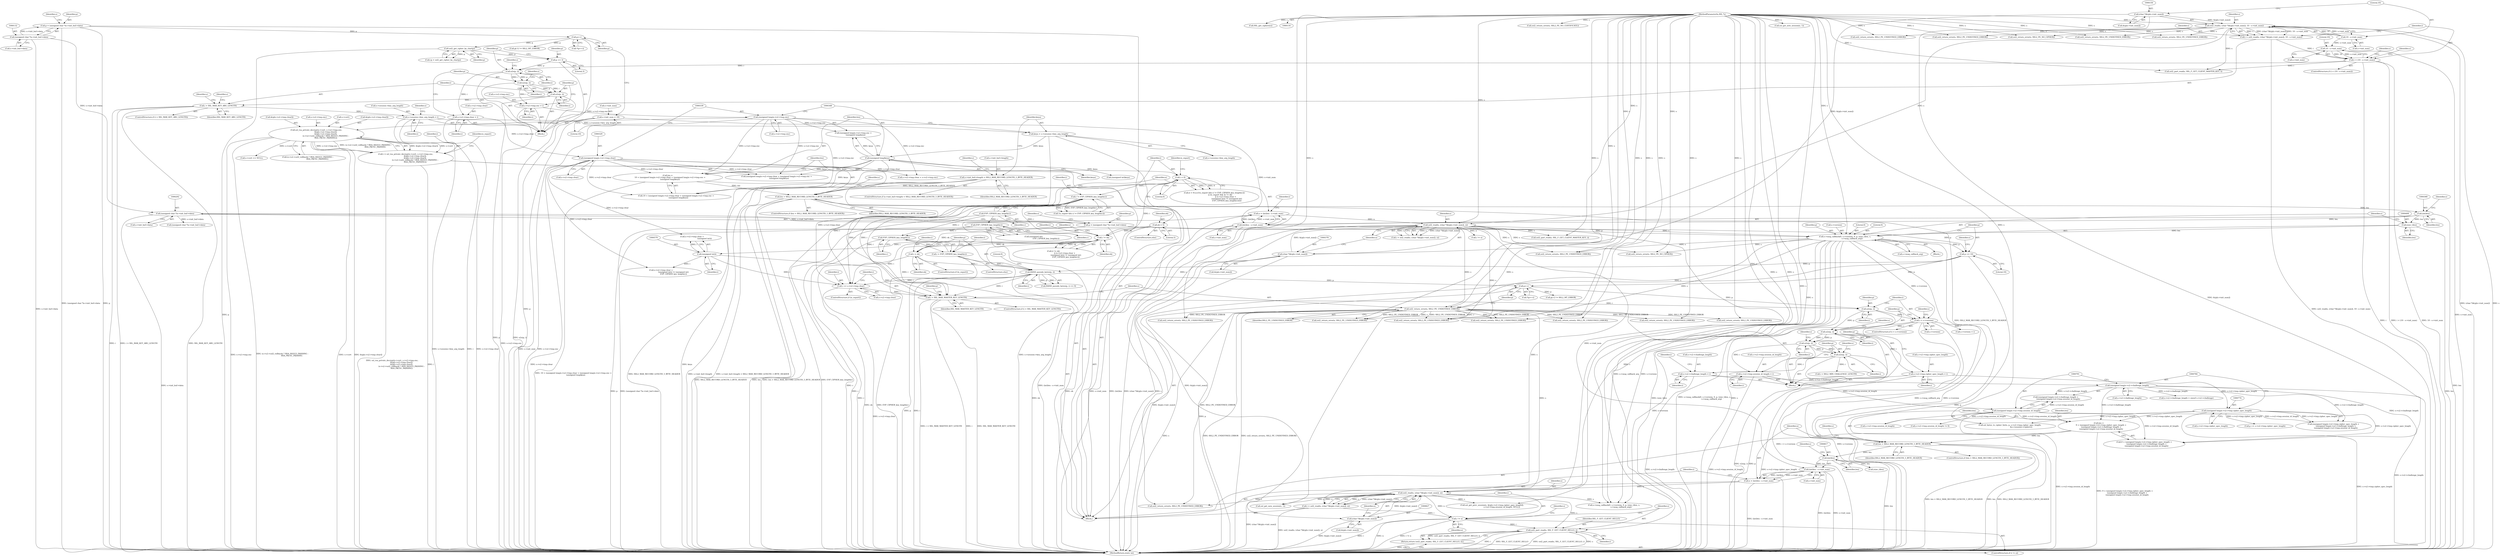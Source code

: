 digraph "0_openssl_86f8fb0e344d62454f8daf3e15236b2b59210756_0@API" {
"1000840" [label="(Call,ssl2_part_read(s, SSL_F_GET_CLIENT_HELLO, i))"];
"1000824" [label="(Call,ssl2_read(s, (char *)&(p[s->init_num]), n))"];
"1000375" [label="(Call,ssl2_read(s, (char *)&(p[s->init_num]), n))"];
"1000147" [label="(Call,ssl2_read(s, (char *)&(p[s->init_num]), 10 - s->init_num))"];
"1000117" [label="(MethodParameterIn,SSL *s)"];
"1000149" [label="(Call,(char *)&(p[s->init_num]))"];
"1000157" [label="(Call,10 - s->init_num)"];
"1000377" [label="(Call,(char *)&(p[s->init_num]))"];
"1000364" [label="(Call,n = (int)len - s->init_num)"];
"1000366" [label="(Call,(int)len - s->init_num)"];
"1000367" [label="(Call,(int)len)"];
"1000351" [label="(Call,len > SSL2_MAX_RECORD_LENGTH_3_BYTE_HEADER)"];
"1000323" [label="(Call,len =\n        10 + (unsigned long)s->s2->tmp.clear + (unsigned long)s->s2->tmp.enc +\n        (unsigned long)keya)"];
"1000328" [label="(Call,(unsigned long)s->s2->tmp.clear)"];
"1000239" [label="(Call,s->s2->tmp.clear = i)"];
"1000236" [label="(Call,n2s(p, i))"];
"1000233" [label="(Call,p += 3)"];
"1000210" [label="(Call,ssl2_get_cipher_by_char(p))"];
"1000183" [label="(Call,p++)"];
"1000129" [label="(Call,p = (unsigned char *)s->init_buf->data)"];
"1000131" [label="(Call,(unsigned char *)s->init_buf->data)"];
"1000163" [label="(Call,i < (10 - s->init_num))"];
"1000145" [label="(Call,i = ssl2_read(s, (char *)&(p[s->init_num]), 10 - s->init_num))"];
"1000165" [label="(Call,10 - s->init_num)"];
"1000338" [label="(Call,(unsigned long)s->s2->tmp.enc)"];
"1000251" [label="(Call,s->s2->tmp.enc = i)"];
"1000248" [label="(Call,n2s(p, i))"];
"1000347" [label="(Call,(unsigned long)keya)"];
"1000316" [label="(Call,keya = s->session->key_arg_length)"];
"1000277" [label="(Call,s->session->key_arg_length = i)"];
"1000264" [label="(Call,i > SSL_MAX_KEY_ARG_LENGTH)"];
"1000260" [label="(Call,n2s(p, i))"];
"1000299" [label="(Call,s->init_buf->length < SSL2_MAX_RECORD_LENGTH_3_BYTE_HEADER)"];
"1000175" [label="(Call,s->init_num = 10)"];
"1000657" [label="(Call,ssl2_return_error(s, SSL2_PE_UNDEFINED_ERROR))"];
"1000400" [label="(Call,s->msg_callback(0, s->version, 0, p, (size_t)len, s,\n                        s->msg_callback_arg))"];
"1000289" [label="(Call,p = (unsigned char *)s->init_buf->data)"];
"1000291" [label="(Call,(unsigned char *)s->init_buf->data)"];
"1000407" [label="(Call,(size_t)len)"];
"1000826" [label="(Call,(char *)&(p[s->init_num]))"];
"1000813" [label="(Call,n = (int)len - s->init_num)"];
"1000815" [label="(Call,(int)len - s->init_num)"];
"1000816" [label="(Call,(int)len)"];
"1000800" [label="(Call,len > SSL2_MAX_RECORD_LENGTH_3_BYTE_HEADER)"];
"1000768" [label="(Call,len =\n        9 + (unsigned long)s->s2->tmp.cipher_spec_length +\n        (unsigned long)s->s2->challenge_length +\n        (unsigned long)s->s2->tmp.session_id_length)"];
"1000773" [label="(Call,(unsigned long)s->s2->tmp.cipher_spec_length)"];
"1000705" [label="(Call,s->s2->tmp.cipher_spec_length = i)"];
"1000702" [label="(Call,n2s(p, i))"];
"1000688" [label="(Call,n2s(p, i))"];
"1000663" [label="(Call,p++)"];
"1000599" [label="(Call,RAND_pseudo_bytes(p, i))"];
"1000414" [label="(Call,p += 10)"];
"1000589" [label="(Call,i = ek)"];
"1000547" [label="(Call,ek = 5)"];
"1000566" [label="(Call,i != ek)"];
"1000559" [label="(Call,i != EVP_CIPHER_key_length(c))"];
"1000552" [label="(Call,i < 0)"];
"1000466" [label="(Call,i = ssl_rsa_private_decrypt(s->cert, s->s2->tmp.enc,\n                                &(p[s->s2->tmp.clear]),\n                                &(p[s->s2->tmp.clear]),\n                                (s->s2->ssl2_rollback) ? RSA_SSLV23_PADDING :\n                                RSA_PKCS1_PADDING))"];
"1000468" [label="(Call,ssl_rsa_private_decrypt(s->cert, s->s2->tmp.enc,\n                                &(p[s->s2->tmp.clear]),\n                                &(p[s->s2->tmp.clear]),\n                                (s->s2->ssl2_rollback) ? RSA_SSLV23_PADDING :\n                                RSA_PKCS1_PADDING))"];
"1000561" [label="(Call,EVP_CIPHER_key_length(c))"];
"1000593" [label="(Call,i = EVP_CIPHER_key_length(c))"];
"1000595" [label="(Call,EVP_CIPHER_key_length(c))"];
"1000583" [label="(Call,EVP_CIPHER_key_length(c))"];
"1000653" [label="(Call,i > SSL_MAX_MASTER_KEY_LENGTH)"];
"1000643" [label="(Call,i += s->s2->tmp.clear)"];
"1000578" [label="(Call,(unsigned int)i)"];
"1000692" [label="(Call,i < s->version)"];
"1000783" [label="(Call,(unsigned long)s->s2->challenge_length)"];
"1000729" [label="(Call,s->s2->challenge_length = i)"];
"1000726" [label="(Call,n2s(p, i))"];
"1000714" [label="(Call,n2s(p, i))"];
"1000790" [label="(Call,(unsigned long)s->s2->tmp.session_id_length)"];
"1000717" [label="(Call,s->s2->tmp.session_id_length = i)"];
"1000836" [label="(Call,i != n)"];
"1000822" [label="(Call,i = ssl2_read(s, (char *)&(p[s->init_num]), n))"];
"1000839" [label="(Return,return (ssl2_part_read(s, SSL_F_GET_CLIENT_HELLO, i));)"];
"1000300" [label="(Call,s->init_buf->length)"];
"1000233" [label="(Call,p += 3)"];
"1000129" [label="(Call,p = (unsigned char *)s->init_buf->data)"];
"1000556" [label="(Call,!is_export && (i != EVP_CIPHER_key_length(c)))"];
"1000580" [label="(Identifier,i)"];
"1000729" [label="(Call,s->s2->challenge_length = i)"];
"1000369" [label="(Identifier,len)"];
"1000828" [label="(Call,&(p[s->init_num]))"];
"1000365" [label="(Identifier,n)"];
"1000815" [label="(Call,(int)len - s->init_num)"];
"1000327" [label="(Call,(unsigned long)s->s2->tmp.clear + (unsigned long)s->s2->tmp.enc +\n        (unsigned long)keya)"];
"1000166" [label="(Literal,10)"];
"1000406" [label="(Identifier,p)"];
"1000467" [label="(Identifier,i)"];
"1000602" [label="(Literal,0)"];
"1000969" [label="(Call,s->cert == NULL)"];
"1000402" [label="(Call,s->version)"];
"1000800" [label="(Call,len > SSL2_MAX_RECORD_LENGTH_3_BYTE_HEADER)"];
"1000826" [label="(Call,(char *)&(p[s->init_num]))"];
"1000117" [label="(MethodParameterIn,SSL *s)"];
"1000164" [label="(Identifier,i)"];
"1000251" [label="(Call,s->s2->tmp.enc = i)"];
"1000568" [label="(Identifier,ek)"];
"1000804" [label="(Call,ssl2_return_error(s, SSL2_PE_UNDEFINED_ERROR))"];
"1000238" [label="(Identifier,i)"];
"1000589" [label="(Call,i = ek)"];
"1000261" [label="(Identifier,p)"];
"1000317" [label="(Identifier,keya)"];
"1000730" [label="(Call,s->s2->challenge_length)"];
"1000592" [label="(ControlStructure,else)"];
"1000349" [label="(Identifier,keya)"];
"1000172" [label="(Identifier,s)"];
"1000690" [label="(Identifier,i)"];
"1000293" [label="(Call,s->init_buf->data)"];
"1000561" [label="(Call,EVP_CIPHER_key_length(c))"];
"1000466" [label="(Call,i = ssl_rsa_private_decrypt(s->cert, s->s2->tmp.enc,\n                                &(p[s->s2->tmp.clear]),\n                                &(p[s->s2->tmp.clear]),\n                                (s->s2->ssl2_rollback) ? RSA_SSLV23_PADDING :\n                                RSA_PKCS1_PADDING))"];
"1000162" [label="(ControlStructure,if (i < (10 - s->init_num)))"];
"1000249" [label="(Identifier,p)"];
"1000814" [label="(Identifier,n)"];
"1000975" [label="(Call,ssl2_return_error(s, SSL2_PE_NO_CERTIFICATE))"];
"1000159" [label="(Call,s->init_num)"];
"1000323" [label="(Call,len =\n        10 + (unsigned long)s->s2->tmp.clear + (unsigned long)s->s2->tmp.enc +\n        (unsigned long)keya)"];
"1000662" [label="(Call,*(p++))"];
"1000337" [label="(Call,(unsigned long)s->s2->tmp.enc +\n        (unsigned long)keya)"];
"1000182" [label="(Call,*(p++))"];
"1000290" [label="(Identifier,p)"];
"1000675" [label="(Call,ssl2_return_error(s, SSL2_PE_UNDEFINED_ERROR))"];
"1000400" [label="(Call,s->msg_callback(0, s->version, 0, p, (size_t)len, s,\n                        s->msg_callback_arg))"];
"1000266" [label="(Identifier,SSL_MAX_KEY_ARG_LENGTH)"];
"1000581" [label="(Call,(unsigned int)\n                                          EVP_CIPHER_key_length(c))"];
"1000783" [label="(Call,(unsigned long)s->s2->challenge_length)"];
"1001004" [label="(Call,ssl_bytes_to_cipher_list(s, p, s->s2->tmp.cipher_spec_length,\n                                      &s->session->ciphers))"];
"1000551" [label="(Call,(i < 0) || ((!is_export && (i != EVP_CIPHER_key_length(c)))\n                    || (is_export && ((i != ek)\n                                      || (s->s2->tmp.clear +\n                                          (unsigned int)i != (unsigned int)\n                                          EVP_CIPHER_key_length(c))))))"];
"1000268" [label="(Call,ssl2_return_error(s, SSL2_PE_UNDEFINED_ERROR))"];
"1000713" [label="(Identifier,i)"];
"1000790" [label="(Call,(unsigned long)s->s2->tmp.session_id_length)"];
"1000594" [label="(Identifier,i)"];
"1000264" [label="(Call,i > SSL_MAX_KEY_ARG_LENGTH)"];
"1000590" [label="(Identifier,i)"];
"1000371" [label="(Identifier,s)"];
"1000176" [label="(Call,s->init_num)"];
"1000653" [label="(Call,i > SSL_MAX_MASTER_KEY_LENGTH)"];
"1000263" [label="(ControlStructure,if (i > SSL_MAX_KEY_ARG_LENGTH))"];
"1000601" [label="(Identifier,i)"];
"1000479" [label="(Call,&(p[s->s2->tmp.clear]))"];
"1000728" [label="(Identifier,i)"];
"1000868" [label="(Call,s->s2->tmp.session_id_length != 0)"];
"1000567" [label="(Identifier,i)"];
"1000302" [label="(Identifier,s)"];
"1000269" [label="(Identifier,s)"];
"1000773" [label="(Call,(unsigned long)s->s2->tmp.cipher_spec_length)"];
"1000668" [label="(Call,p[-1] != SSL2_MT_ERROR)"];
"1000840" [label="(Call,ssl2_part_read(s, SSL_F_GET_CLIENT_HELLO, i))"];
"1000547" [label="(Call,ek = 5)"];
"1000175" [label="(Call,s->init_num = 10)"];
"1000410" [label="(Identifier,s)"];
"1000913" [label="(Call,ssl2_return_error(s, SSL2_PE_UNDEFINED_ERROR))"];
"1000387" [label="(Call,i != n)"];
"1000148" [label="(Identifier,s)"];
"1000593" [label="(Call,i = EVP_CIPHER_key_length(c))"];
"1000856" [label="(Call,(size_t)len)"];
"1000265" [label="(Identifier,i)"];
"1000328" [label="(Call,(unsigned long)s->s2->tmp.clear)"];
"1000234" [label="(Identifier,p)"];
"1000278" [label="(Call,s->session->key_arg_length)"];
"1000842" [label="(Identifier,SSL_F_GET_CLIENT_HELLO)"];
"1000356" [label="(Identifier,s)"];
"1000658" [label="(Identifier,s)"];
"1000818" [label="(Identifier,len)"];
"1000702" [label="(Call,n2s(p, i))"];
"1000255" [label="(Identifier,s)"];
"1000298" [label="(ControlStructure,if (s->init_buf->length < SSL2_MAX_RECORD_LENGTH_3_BYTE_HEADER))"];
"1000693" [label="(Identifier,i)"];
"1000654" [label="(Identifier,i)"];
"1000211" [label="(Identifier,p)"];
"1000305" [label="(Identifier,SSL2_MAX_RECORD_LENGTH_3_BYTE_HEADER)"];
"1000599" [label="(Call,RAND_pseudo_bytes(p, i))"];
"1000248" [label="(Call,n2s(p, i))"];
"1000280" [label="(Identifier,s)"];
"1000566" [label="(Call,i != ek)"];
"1000558" [label="(Identifier,is_export)"];
"1001122" [label="(Call,s->s2->challenge_length > sizeof s->s2->challenge)"];
"1001166" [label="(MethodReturn,static int)"];
"1000145" [label="(Call,i = ssl2_read(s, (char *)&(p[s->init_num]), 10 - s->init_num))"];
"1000553" [label="(Identifier,i)"];
"1000643" [label="(Call,i += s->s2->tmp.clear)"];
"1000694" [label="(Call,s->version)"];
"1000468" [label="(Call,ssl_rsa_private_decrypt(s->cert, s->s2->tmp.enc,\n                                &(p[s->s2->tmp.clear]),\n                                &(p[s->s2->tmp.clear]),\n                                (s->s2->ssl2_rollback) ? RSA_SSLV23_PADDING :\n                                RSA_PKCS1_PADDING))"];
"1000715" [label="(Identifier,p)"];
"1000836" [label="(Call,i != n)"];
"1000240" [label="(Call,s->s2->tmp.clear)"];
"1000718" [label="(Call,s->s2->tmp.session_id_length)"];
"1000760" [label="(Identifier,p)"];
"1000374" [label="(Identifier,i)"];
"1000144" [label="(Block,)"];
"1001103" [label="(Call,p += s->s2->tmp.cipher_spec_length)"];
"1000373" [label="(Call,i = ssl2_read(s, (char *)&(p[s->init_num]), n))"];
"1000705" [label="(Call,s->s2->tmp.cipher_spec_length = i)"];
"1000355" [label="(Call,ssl2_return_error(s, SSL2_PE_UNDEFINED_ERROR))"];
"1000587" [label="(ControlStructure,if (is_export))"];
"1000692" [label="(Call,i < s->version)"];
"1000761" [label="(Call,(unsigned char *)s->init_buf->data)"];
"1000157" [label="(Call,10 - s->init_num)"];
"1000262" [label="(Identifier,i)"];
"1001135" [label="(Call,ssl2_return_error(s, SSL2_PE_UNDEFINED_ERROR))"];
"1000259" [label="(Identifier,i)"];
"1000379" [label="(Call,&(p[s->init_num]))"];
"1000407" [label="(Call,(size_t)len)"];
"1000802" [label="(Identifier,SSL2_MAX_RECORD_LENGTH_3_BYTE_HEADER)"];
"1000745" [label="(Call,ssl2_return_error(s, SSL2_PE_UNDEFINED_ERROR))"];
"1000147" [label="(Call,ssl2_read(s, (char *)&(p[s->init_num]), 10 - s->init_num))"];
"1000370" [label="(Call,s->init_num)"];
"1000385" [label="(Identifier,n)"];
"1000699" [label="(Identifier,s)"];
"1000716" [label="(Identifier,i)"];
"1000236" [label="(Call,n2s(p, i))"];
"1000600" [label="(Identifier,p)"];
"1000706" [label="(Call,s->s2->tmp.cipher_spec_length)"];
"1000986" [label="(Call,ssl_get_new_session(s, 1))"];
"1000739" [label="(Identifier,i)"];
"1000554" [label="(Literal,0)"];
"1000165" [label="(Call,10 - s->init_num)"];
"1000237" [label="(Identifier,p)"];
"1000415" [label="(Identifier,p)"];
"1000260" [label="(Call,n2s(p, i))"];
"1000289" [label="(Call,p = (unsigned char *)s->init_buf->data)"];
"1000769" [label="(Identifier,len)"];
"1000411" [label="(Call,s->msg_callback_arg)"];
"1000663" [label="(Call,p++)"];
"1000824" [label="(Call,ssl2_read(s, (char *)&(p[s->init_num]), n))"];
"1000420" [label="(Identifier,s)"];
"1000960" [label="(Call,ssl2_return_error(s, SSL2_PE_UNDEFINED_ERROR))"];
"1000347" [label="(Call,(unsigned long)keya)"];
"1000130" [label="(Identifier,p)"];
"1000141" [label="(Identifier,s)"];
"1000813" [label="(Call,n = (int)len - s->init_num)"];
"1000146" [label="(Identifier,i)"];
"1000340" [label="(Call,s->s2->tmp.enc)"];
"1000414" [label="(Call,p += 10)"];
"1000704" [label="(Identifier,i)"];
"1000416" [label="(Literal,10)"];
"1000799" [label="(ControlStructure,if (len > SSL2_MAX_RECORD_LENGTH_3_BYTE_HEADER))"];
"1000990" [label="(Call,ssl2_return_error(s, SSL2_PE_UNDEFINED_ERROR))"];
"1000426" [label="(Call,s->s2->tmp.clear + s->s2->tmp.enc)"];
"1000409" [label="(Identifier,len)"];
"1000825" [label="(Identifier,s)"];
"1000208" [label="(Call,cp = ssl2_get_cipher_by_char(p))"];
"1000820" [label="(Identifier,s)"];
"1000375" [label="(Call,ssl2_read(s, (char *)&(p[s->init_num]), n))"];
"1000183" [label="(Call,p++)"];
"1000775" [label="(Call,s->s2->tmp.cipher_spec_length)"];
"1000792" [label="(Call,s->s2->tmp.session_id_length)"];
"1000210" [label="(Call,ssl2_get_cipher_by_char(p))"];
"1000252" [label="(Call,s->s2->tmp.enc)"];
"1000645" [label="(Call,s->s2->tmp.clear)"];
"1000376" [label="(Identifier,s)"];
"1000714" [label="(Call,n2s(p, i))"];
"1000841" [label="(Identifier,s)"];
"1000338" [label="(Call,(unsigned long)s->s2->tmp.enc)"];
"1000849" [label="(Call,s->msg_callback(0, s->version, 0, p, (size_t)len, s,\n                        s->msg_callback_arg))"];
"1000689" [label="(Identifier,p)"];
"1000837" [label="(Identifier,i)"];
"1000195" [label="(Call,ssl2_return_error(s, SSL2_PE_UNDEFINED_ERROR))"];
"1000163" [label="(Call,i < (10 - s->init_num))"];
"1000472" [label="(Call,s->s2->tmp.enc)"];
"1000823" [label="(Identifier,i)"];
"1000299" [label="(Call,s->init_buf->length < SSL2_MAX_RECORD_LENGTH_3_BYTE_HEADER)"];
"1000167" [label="(Call,s->init_num)"];
"1000235" [label="(Literal,3)"];
"1000283" [label="(Identifier,i)"];
"1000469" [label="(Call,s->cert)"];
"1000151" [label="(Call,&(p[s->init_num]))"];
"1000655" [label="(Identifier,SSL_MAX_MASTER_KEY_LENGTH)"];
"1000835" [label="(ControlStructure,if (i != n))"];
"1000785" [label="(Call,s->s2->challenge_length)"];
"1000399" [label="(Block,)"];
"1000839" [label="(Return,return (ssl2_part_read(s, SSL_F_GET_CLIENT_HELLO, i));)"];
"1000552" [label="(Call,i < 0)"];
"1000401" [label="(Literal,0)"];
"1000324" [label="(Identifier,len)"];
"1000822" [label="(Call,i = ssl2_read(s, (char *)&(p[s->init_num]), n))"];
"1000133" [label="(Call,s->init_buf->data)"];
"1000591" [label="(Identifier,ek)"];
"1000732" [label="(Identifier,s)"];
"1000377" [label="(Call,(char *)&(p[s->init_num]))"];
"1000250" [label="(Identifier,i)"];
"1000562" [label="(Identifier,c)"];
"1000560" [label="(Identifier,i)"];
"1000538" [label="(Call,ssl2_return_error(s, SSL2_PE_NO_CIPHER))"];
"1000838" [label="(Identifier,n)"];
"1000179" [label="(Literal,10)"];
"1000801" [label="(Identifier,len)"];
"1000366" [label="(Call,(int)len - s->init_num)"];
"1000325" [label="(Call,10 + (unsigned long)s->s2->tmp.clear + (unsigned long)s->s2->tmp.enc +\n        (unsigned long)keya)"];
"1000247" [label="(Identifier,i)"];
"1000578" [label="(Call,(unsigned int)i)"];
"1000565" [label="(Call,(i != ek)\n                                      || (s->s2->tmp.clear +\n                                          (unsigned int)i != (unsigned int)\n                                          EVP_CIPHER_key_length(c)))"];
"1000307" [label="(Call,ssl2_return_error(s, SSL2_PE_UNDEFINED_ERROR))"];
"1000846" [label="(Identifier,s)"];
"1000353" [label="(Identifier,SSL2_MAX_RECORD_LENGTH_3_BYTE_HEADER)"];
"1000703" [label="(Identifier,p)"];
"1000350" [label="(ControlStructure,if (len > SSL2_MAX_RECORD_LENGTH_3_BYTE_HEADER))"];
"1000217" [label="(Call,ssl2_return_error(s, SSL2_PE_NO_CIPHER))"];
"1000909" [label="(Call,ssl_get_new_session(s, 1))"];
"1000923" [label="(Call,ssl_get_prev_session(s, &(p[s->s2->tmp.cipher_spec_length]),\n                                 s->s2->tmp.session_id_length, NULL))"];
"1000598" [label="(Call,RAND_pseudo_bytes(p, i) <= 0)"];
"1000243" [label="(Identifier,s)"];
"1000574" [label="(Identifier,s)"];
"1000843" [label="(Identifier,i)"];
"1000391" [label="(Call,ssl2_part_read(s, SSL_F_GET_CLIENT_MASTER_KEY, i))"];
"1000659" [label="(Identifier,SSL2_PE_UNDEFINED_ERROR)"];
"1000727" [label="(Identifier,p)"];
"1000657" [label="(Call,ssl2_return_error(s, SSL2_PE_UNDEFINED_ERROR))"];
"1000188" [label="(Call,p[-1] != SSL2_MT_ERROR)"];
"1000318" [label="(Call,s->session->key_arg_length)"];
"1001027" [label="(Call,SSL_get_ciphers(s))"];
"1000709" [label="(Identifier,s)"];
"1000546" [label="(ControlStructure,else)"];
"1000499" [label="(Call,(s->s2->ssl2_rollback) ? RSA_SSLV23_PADDING :\n                                RSA_PKCS1_PADDING)"];
"1000596" [label="(Identifier,c)"];
"1000644" [label="(Identifier,i)"];
"1000291" [label="(Call,(unsigned char *)s->init_buf->data)"];
"1000583" [label="(Call,EVP_CIPHER_key_length(c))"];
"1000158" [label="(Literal,10)"];
"1000782" [label="(Call,(unsigned long)s->s2->challenge_length +\n        (unsigned long)s->s2->tmp.session_id_length)"];
"1000697" [label="(Call,s->version = i)"];
"1000735" [label="(Identifier,i)"];
"1000131" [label="(Call,(unsigned char *)s->init_buf->data)"];
"1000489" [label="(Call,&(p[s->s2->tmp.clear]))"];
"1000834" [label="(Identifier,n)"];
"1000641" [label="(ControlStructure,if (is_export))"];
"1000308" [label="(Identifier,s)"];
"1000457" [label="(Call,ssl2_return_error(s, SSL2_PE_UNDEFINED_ERROR))"];
"1000405" [label="(Literal,0)"];
"1000652" [label="(ControlStructure,if (i > SSL_MAX_MASTER_KEY_LENGTH))"];
"1000819" [label="(Call,s->init_num)"];
"1000768" [label="(Call,len =\n        9 + (unsigned long)s->s2->tmp.cipher_spec_length +\n        (unsigned long)s->s2->challenge_length +\n        (unsigned long)s->s2->tmp.session_id_length)"];
"1000691" [label="(ControlStructure,if (i < s->version))"];
"1000149" [label="(Call,(char *)&(p[s->init_num]))"];
"1000584" [label="(Identifier,c)"];
"1000569" [label="(Call,s->s2->tmp.clear +\n                                          (unsigned int)i != (unsigned int)\n                                          EVP_CIPHER_key_length(c))"];
"1000352" [label="(Identifier,len)"];
"1000441" [label="(Call,(unsigned int)keya)"];
"1000721" [label="(Identifier,s)"];
"1000177" [label="(Identifier,s)"];
"1000549" [label="(Literal,5)"];
"1000508" [label="(Identifier,is_export)"];
"1000171" [label="(Call,ssl2_part_read(s, SSL_F_GET_CLIENT_MASTER_KEY, i))"];
"1000726" [label="(Call,n2s(p, i))"];
"1000805" [label="(Identifier,s)"];
"1000570" [label="(Call,s->s2->tmp.clear +\n                                          (unsigned int)i)"];
"1000664" [label="(Identifier,p)"];
"1000595" [label="(Call,EVP_CIPHER_key_length(c))"];
"1000738" [label="(Call,i < SSL2_MIN_CHALLENGE_LENGTH)"];
"1000286" [label="(Identifier,s)"];
"1000688" [label="(Call,n2s(p, i))"];
"1000330" [label="(Call,s->s2->tmp.clear)"];
"1000118" [label="(Block,)"];
"1000548" [label="(Identifier,ek)"];
"1000559" [label="(Call,i != EVP_CIPHER_key_length(c))"];
"1000887" [label="(Call,ssl2_return_error(s, SSL2_PE_UNDEFINED_ERROR))"];
"1000770" [label="(Call,9 + (unsigned long)s->s2->tmp.cipher_spec_length +\n        (unsigned long)s->s2->challenge_length +\n        (unsigned long)s->s2->tmp.session_id_length)"];
"1000717" [label="(Call,s->s2->tmp.session_id_length = i)"];
"1000316" [label="(Call,keya = s->session->key_arg_length)"];
"1000816" [label="(Call,(int)len)"];
"1000367" [label="(Call,(int)len)"];
"1000772" [label="(Call,(unsigned long)s->s2->tmp.cipher_spec_length +\n        (unsigned long)s->s2->challenge_length +\n        (unsigned long)s->s2->tmp.session_id_length)"];
"1000277" [label="(Call,s->session->key_arg_length = i)"];
"1000725" [label="(Identifier,i)"];
"1000351" [label="(Call,len > SSL2_MAX_RECORD_LENGTH_3_BYTE_HEADER)"];
"1000656" [label="(Block,)"];
"1000239" [label="(Call,s->s2->tmp.clear = i)"];
"1000184" [label="(Identifier,p)"];
"1000364" [label="(Call,n = (int)len - s->init_num)"];
"1000840" -> "1000839"  [label="AST: "];
"1000840" -> "1000843"  [label="CFG: "];
"1000841" -> "1000840"  [label="AST: "];
"1000842" -> "1000840"  [label="AST: "];
"1000843" -> "1000840"  [label="AST: "];
"1000839" -> "1000840"  [label="CFG: "];
"1000840" -> "1001166"  [label="DDG: i"];
"1000840" -> "1001166"  [label="DDG: SSL_F_GET_CLIENT_HELLO"];
"1000840" -> "1001166"  [label="DDG: ssl2_part_read(s, SSL_F_GET_CLIENT_HELLO, i)"];
"1000840" -> "1001166"  [label="DDG: s"];
"1000840" -> "1000839"  [label="DDG: ssl2_part_read(s, SSL_F_GET_CLIENT_HELLO, i)"];
"1000824" -> "1000840"  [label="DDG: s"];
"1000117" -> "1000840"  [label="DDG: s"];
"1000836" -> "1000840"  [label="DDG: i"];
"1000824" -> "1000822"  [label="AST: "];
"1000824" -> "1000834"  [label="CFG: "];
"1000825" -> "1000824"  [label="AST: "];
"1000826" -> "1000824"  [label="AST: "];
"1000834" -> "1000824"  [label="AST: "];
"1000822" -> "1000824"  [label="CFG: "];
"1000824" -> "1001166"  [label="DDG: (char *)&(p[s->init_num])"];
"1000824" -> "1000822"  [label="DDG: s"];
"1000824" -> "1000822"  [label="DDG: (char *)&(p[s->init_num])"];
"1000824" -> "1000822"  [label="DDG: n"];
"1000375" -> "1000824"  [label="DDG: s"];
"1000657" -> "1000824"  [label="DDG: s"];
"1000400" -> "1000824"  [label="DDG: s"];
"1000117" -> "1000824"  [label="DDG: s"];
"1000826" -> "1000824"  [label="DDG: &(p[s->init_num])"];
"1000813" -> "1000824"  [label="DDG: n"];
"1000824" -> "1000836"  [label="DDG: n"];
"1000824" -> "1000849"  [label="DDG: s"];
"1000824" -> "1000887"  [label="DDG: s"];
"1000824" -> "1000909"  [label="DDG: s"];
"1000824" -> "1000923"  [label="DDG: s"];
"1000375" -> "1000373"  [label="AST: "];
"1000375" -> "1000385"  [label="CFG: "];
"1000376" -> "1000375"  [label="AST: "];
"1000377" -> "1000375"  [label="AST: "];
"1000385" -> "1000375"  [label="AST: "];
"1000373" -> "1000375"  [label="CFG: "];
"1000375" -> "1001166"  [label="DDG: s"];
"1000375" -> "1001166"  [label="DDG: (char *)&(p[s->init_num])"];
"1000375" -> "1000373"  [label="DDG: s"];
"1000375" -> "1000373"  [label="DDG: (char *)&(p[s->init_num])"];
"1000375" -> "1000373"  [label="DDG: n"];
"1000147" -> "1000375"  [label="DDG: s"];
"1000117" -> "1000375"  [label="DDG: s"];
"1000377" -> "1000375"  [label="DDG: &(p[s->init_num])"];
"1000364" -> "1000375"  [label="DDG: n"];
"1000375" -> "1000387"  [label="DDG: n"];
"1000375" -> "1000391"  [label="DDG: s"];
"1000375" -> "1000400"  [label="DDG: s"];
"1000375" -> "1000457"  [label="DDG: s"];
"1000375" -> "1000538"  [label="DDG: s"];
"1000375" -> "1000657"  [label="DDG: s"];
"1000375" -> "1000804"  [label="DDG: s"];
"1000147" -> "1000145"  [label="AST: "];
"1000147" -> "1000157"  [label="CFG: "];
"1000148" -> "1000147"  [label="AST: "];
"1000149" -> "1000147"  [label="AST: "];
"1000157" -> "1000147"  [label="AST: "];
"1000145" -> "1000147"  [label="CFG: "];
"1000147" -> "1001166"  [label="DDG: (char *)&(p[s->init_num])"];
"1000147" -> "1001166"  [label="DDG: s"];
"1000147" -> "1000145"  [label="DDG: s"];
"1000147" -> "1000145"  [label="DDG: (char *)&(p[s->init_num])"];
"1000147" -> "1000145"  [label="DDG: 10 - s->init_num"];
"1000117" -> "1000147"  [label="DDG: s"];
"1000149" -> "1000147"  [label="DDG: &(p[s->init_num])"];
"1000157" -> "1000147"  [label="DDG: 10"];
"1000157" -> "1000147"  [label="DDG: s->init_num"];
"1000147" -> "1000171"  [label="DDG: s"];
"1000147" -> "1000195"  [label="DDG: s"];
"1000147" -> "1000217"  [label="DDG: s"];
"1000147" -> "1000268"  [label="DDG: s"];
"1000147" -> "1000307"  [label="DDG: s"];
"1000147" -> "1000355"  [label="DDG: s"];
"1000117" -> "1000116"  [label="AST: "];
"1000117" -> "1001166"  [label="DDG: s"];
"1000117" -> "1000171"  [label="DDG: s"];
"1000117" -> "1000195"  [label="DDG: s"];
"1000117" -> "1000217"  [label="DDG: s"];
"1000117" -> "1000268"  [label="DDG: s"];
"1000117" -> "1000307"  [label="DDG: s"];
"1000117" -> "1000355"  [label="DDG: s"];
"1000117" -> "1000391"  [label="DDG: s"];
"1000117" -> "1000400"  [label="DDG: s"];
"1000117" -> "1000457"  [label="DDG: s"];
"1000117" -> "1000538"  [label="DDG: s"];
"1000117" -> "1000657"  [label="DDG: s"];
"1000117" -> "1000675"  [label="DDG: s"];
"1000117" -> "1000745"  [label="DDG: s"];
"1000117" -> "1000804"  [label="DDG: s"];
"1000117" -> "1000849"  [label="DDG: s"];
"1000117" -> "1000887"  [label="DDG: s"];
"1000117" -> "1000909"  [label="DDG: s"];
"1000117" -> "1000913"  [label="DDG: s"];
"1000117" -> "1000923"  [label="DDG: s"];
"1000117" -> "1000960"  [label="DDG: s"];
"1000117" -> "1000975"  [label="DDG: s"];
"1000117" -> "1000986"  [label="DDG: s"];
"1000117" -> "1000990"  [label="DDG: s"];
"1000117" -> "1001004"  [label="DDG: s"];
"1000117" -> "1001027"  [label="DDG: s"];
"1000117" -> "1001135"  [label="DDG: s"];
"1000149" -> "1000151"  [label="CFG: "];
"1000150" -> "1000149"  [label="AST: "];
"1000151" -> "1000149"  [label="AST: "];
"1000158" -> "1000149"  [label="CFG: "];
"1000149" -> "1001166"  [label="DDG: &(p[s->init_num])"];
"1000149" -> "1000377"  [label="DDG: &(p[s->init_num])"];
"1000157" -> "1000159"  [label="CFG: "];
"1000158" -> "1000157"  [label="AST: "];
"1000159" -> "1000157"  [label="AST: "];
"1000157" -> "1000165"  [label="DDG: s->init_num"];
"1000377" -> "1000379"  [label="CFG: "];
"1000378" -> "1000377"  [label="AST: "];
"1000379" -> "1000377"  [label="AST: "];
"1000385" -> "1000377"  [label="CFG: "];
"1000377" -> "1001166"  [label="DDG: &(p[s->init_num])"];
"1000377" -> "1000826"  [label="DDG: &(p[s->init_num])"];
"1000364" -> "1000118"  [label="AST: "];
"1000364" -> "1000366"  [label="CFG: "];
"1000365" -> "1000364"  [label="AST: "];
"1000366" -> "1000364"  [label="AST: "];
"1000374" -> "1000364"  [label="CFG: "];
"1000364" -> "1001166"  [label="DDG: (int)len - s->init_num"];
"1000366" -> "1000364"  [label="DDG: (int)len"];
"1000366" -> "1000364"  [label="DDG: s->init_num"];
"1000366" -> "1000370"  [label="CFG: "];
"1000367" -> "1000366"  [label="AST: "];
"1000370" -> "1000366"  [label="AST: "];
"1000366" -> "1001166"  [label="DDG: s->init_num"];
"1000366" -> "1001166"  [label="DDG: (int)len"];
"1000367" -> "1000366"  [label="DDG: len"];
"1000175" -> "1000366"  [label="DDG: s->init_num"];
"1000366" -> "1000815"  [label="DDG: s->init_num"];
"1000367" -> "1000369"  [label="CFG: "];
"1000368" -> "1000367"  [label="AST: "];
"1000369" -> "1000367"  [label="AST: "];
"1000371" -> "1000367"  [label="CFG: "];
"1000367" -> "1001166"  [label="DDG: len"];
"1000351" -> "1000367"  [label="DDG: len"];
"1000367" -> "1000407"  [label="DDG: len"];
"1000351" -> "1000350"  [label="AST: "];
"1000351" -> "1000353"  [label="CFG: "];
"1000352" -> "1000351"  [label="AST: "];
"1000353" -> "1000351"  [label="AST: "];
"1000356" -> "1000351"  [label="CFG: "];
"1000365" -> "1000351"  [label="CFG: "];
"1000351" -> "1001166"  [label="DDG: len > SSL2_MAX_RECORD_LENGTH_3_BYTE_HEADER"];
"1000351" -> "1001166"  [label="DDG: SSL2_MAX_RECORD_LENGTH_3_BYTE_HEADER"];
"1000351" -> "1001166"  [label="DDG: len"];
"1000323" -> "1000351"  [label="DDG: len"];
"1000299" -> "1000351"  [label="DDG: SSL2_MAX_RECORD_LENGTH_3_BYTE_HEADER"];
"1000351" -> "1000800"  [label="DDG: SSL2_MAX_RECORD_LENGTH_3_BYTE_HEADER"];
"1000323" -> "1000118"  [label="AST: "];
"1000323" -> "1000325"  [label="CFG: "];
"1000324" -> "1000323"  [label="AST: "];
"1000325" -> "1000323"  [label="AST: "];
"1000352" -> "1000323"  [label="CFG: "];
"1000323" -> "1001166"  [label="DDG: 10 + (unsigned long)s->s2->tmp.clear + (unsigned long)s->s2->tmp.enc +\n        (unsigned long)keya"];
"1000328" -> "1000323"  [label="DDG: s->s2->tmp.clear"];
"1000338" -> "1000323"  [label="DDG: s->s2->tmp.enc"];
"1000347" -> "1000323"  [label="DDG: keya"];
"1000328" -> "1000327"  [label="AST: "];
"1000328" -> "1000330"  [label="CFG: "];
"1000329" -> "1000328"  [label="AST: "];
"1000330" -> "1000328"  [label="AST: "];
"1000339" -> "1000328"  [label="CFG: "];
"1000328" -> "1001166"  [label="DDG: s->s2->tmp.clear"];
"1000328" -> "1000325"  [label="DDG: s->s2->tmp.clear"];
"1000328" -> "1000327"  [label="DDG: s->s2->tmp.clear"];
"1000239" -> "1000328"  [label="DDG: s->s2->tmp.clear"];
"1000328" -> "1000426"  [label="DDG: s->s2->tmp.clear"];
"1000328" -> "1000569"  [label="DDG: s->s2->tmp.clear"];
"1000328" -> "1000570"  [label="DDG: s->s2->tmp.clear"];
"1000328" -> "1000643"  [label="DDG: s->s2->tmp.clear"];
"1000239" -> "1000144"  [label="AST: "];
"1000239" -> "1000247"  [label="CFG: "];
"1000240" -> "1000239"  [label="AST: "];
"1000247" -> "1000239"  [label="AST: "];
"1000249" -> "1000239"  [label="CFG: "];
"1000239" -> "1001166"  [label="DDG: s->s2->tmp.clear"];
"1000236" -> "1000239"  [label="DDG: i"];
"1000236" -> "1000144"  [label="AST: "];
"1000236" -> "1000238"  [label="CFG: "];
"1000237" -> "1000236"  [label="AST: "];
"1000238" -> "1000236"  [label="AST: "];
"1000243" -> "1000236"  [label="CFG: "];
"1000233" -> "1000236"  [label="DDG: p"];
"1000163" -> "1000236"  [label="DDG: i"];
"1000236" -> "1000248"  [label="DDG: p"];
"1000236" -> "1000248"  [label="DDG: i"];
"1000233" -> "1000144"  [label="AST: "];
"1000233" -> "1000235"  [label="CFG: "];
"1000234" -> "1000233"  [label="AST: "];
"1000235" -> "1000233"  [label="AST: "];
"1000237" -> "1000233"  [label="CFG: "];
"1000210" -> "1000233"  [label="DDG: p"];
"1000210" -> "1000208"  [label="AST: "];
"1000210" -> "1000211"  [label="CFG: "];
"1000211" -> "1000210"  [label="AST: "];
"1000208" -> "1000210"  [label="CFG: "];
"1000210" -> "1001166"  [label="DDG: p"];
"1000210" -> "1000208"  [label="DDG: p"];
"1000183" -> "1000210"  [label="DDG: p"];
"1000183" -> "1000182"  [label="AST: "];
"1000183" -> "1000184"  [label="CFG: "];
"1000184" -> "1000183"  [label="AST: "];
"1000182" -> "1000183"  [label="CFG: "];
"1000183" -> "1001166"  [label="DDG: p"];
"1000129" -> "1000183"  [label="DDG: p"];
"1000183" -> "1000188"  [label="DDG: p"];
"1000129" -> "1000118"  [label="AST: "];
"1000129" -> "1000131"  [label="CFG: "];
"1000130" -> "1000129"  [label="AST: "];
"1000131" -> "1000129"  [label="AST: "];
"1000141" -> "1000129"  [label="CFG: "];
"1000129" -> "1001166"  [label="DDG: p"];
"1000129" -> "1001166"  [label="DDG: (unsigned char *)s->init_buf->data"];
"1000131" -> "1000129"  [label="DDG: s->init_buf->data"];
"1000131" -> "1000133"  [label="CFG: "];
"1000132" -> "1000131"  [label="AST: "];
"1000133" -> "1000131"  [label="AST: "];
"1000131" -> "1001166"  [label="DDG: s->init_buf->data"];
"1000131" -> "1000291"  [label="DDG: s->init_buf->data"];
"1000163" -> "1000162"  [label="AST: "];
"1000163" -> "1000165"  [label="CFG: "];
"1000164" -> "1000163"  [label="AST: "];
"1000165" -> "1000163"  [label="AST: "];
"1000172" -> "1000163"  [label="CFG: "];
"1000177" -> "1000163"  [label="CFG: "];
"1000163" -> "1001166"  [label="DDG: i"];
"1000163" -> "1001166"  [label="DDG: i < (10 - s->init_num)"];
"1000163" -> "1001166"  [label="DDG: 10 - s->init_num"];
"1000145" -> "1000163"  [label="DDG: i"];
"1000165" -> "1000163"  [label="DDG: 10"];
"1000165" -> "1000163"  [label="DDG: s->init_num"];
"1000163" -> "1000171"  [label="DDG: i"];
"1000145" -> "1000144"  [label="AST: "];
"1000146" -> "1000145"  [label="AST: "];
"1000164" -> "1000145"  [label="CFG: "];
"1000145" -> "1001166"  [label="DDG: ssl2_read(s, (char *)&(p[s->init_num]), 10 - s->init_num)"];
"1000165" -> "1000167"  [label="CFG: "];
"1000166" -> "1000165"  [label="AST: "];
"1000167" -> "1000165"  [label="AST: "];
"1000165" -> "1001166"  [label="DDG: s->init_num"];
"1000338" -> "1000337"  [label="AST: "];
"1000338" -> "1000340"  [label="CFG: "];
"1000339" -> "1000338"  [label="AST: "];
"1000340" -> "1000338"  [label="AST: "];
"1000348" -> "1000338"  [label="CFG: "];
"1000338" -> "1001166"  [label="DDG: s->s2->tmp.enc"];
"1000338" -> "1000325"  [label="DDG: s->s2->tmp.enc"];
"1000338" -> "1000327"  [label="DDG: s->s2->tmp.enc"];
"1000338" -> "1000337"  [label="DDG: s->s2->tmp.enc"];
"1000251" -> "1000338"  [label="DDG: s->s2->tmp.enc"];
"1000338" -> "1000426"  [label="DDG: s->s2->tmp.enc"];
"1000338" -> "1000468"  [label="DDG: s->s2->tmp.enc"];
"1000251" -> "1000144"  [label="AST: "];
"1000251" -> "1000259"  [label="CFG: "];
"1000252" -> "1000251"  [label="AST: "];
"1000259" -> "1000251"  [label="AST: "];
"1000261" -> "1000251"  [label="CFG: "];
"1000251" -> "1001166"  [label="DDG: s->s2->tmp.enc"];
"1000248" -> "1000251"  [label="DDG: i"];
"1000248" -> "1000144"  [label="AST: "];
"1000248" -> "1000250"  [label="CFG: "];
"1000249" -> "1000248"  [label="AST: "];
"1000250" -> "1000248"  [label="AST: "];
"1000255" -> "1000248"  [label="CFG: "];
"1000248" -> "1000260"  [label="DDG: p"];
"1000248" -> "1000260"  [label="DDG: i"];
"1000347" -> "1000337"  [label="AST: "];
"1000347" -> "1000349"  [label="CFG: "];
"1000348" -> "1000347"  [label="AST: "];
"1000349" -> "1000347"  [label="AST: "];
"1000337" -> "1000347"  [label="CFG: "];
"1000347" -> "1001166"  [label="DDG: keya"];
"1000347" -> "1000325"  [label="DDG: keya"];
"1000347" -> "1000327"  [label="DDG: keya"];
"1000347" -> "1000337"  [label="DDG: keya"];
"1000316" -> "1000347"  [label="DDG: keya"];
"1000347" -> "1000441"  [label="DDG: keya"];
"1000316" -> "1000118"  [label="AST: "];
"1000316" -> "1000318"  [label="CFG: "];
"1000317" -> "1000316"  [label="AST: "];
"1000318" -> "1000316"  [label="AST: "];
"1000324" -> "1000316"  [label="CFG: "];
"1000316" -> "1001166"  [label="DDG: s->session->key_arg_length"];
"1000277" -> "1000316"  [label="DDG: s->session->key_arg_length"];
"1000277" -> "1000144"  [label="AST: "];
"1000277" -> "1000283"  [label="CFG: "];
"1000278" -> "1000277"  [label="AST: "];
"1000283" -> "1000277"  [label="AST: "];
"1000286" -> "1000277"  [label="CFG: "];
"1000277" -> "1001166"  [label="DDG: s->session->key_arg_length"];
"1000277" -> "1001166"  [label="DDG: i"];
"1000264" -> "1000277"  [label="DDG: i"];
"1000264" -> "1000263"  [label="AST: "];
"1000264" -> "1000266"  [label="CFG: "];
"1000265" -> "1000264"  [label="AST: "];
"1000266" -> "1000264"  [label="AST: "];
"1000269" -> "1000264"  [label="CFG: "];
"1000280" -> "1000264"  [label="CFG: "];
"1000264" -> "1001166"  [label="DDG: i"];
"1000264" -> "1001166"  [label="DDG: i > SSL_MAX_KEY_ARG_LENGTH"];
"1000264" -> "1001166"  [label="DDG: SSL_MAX_KEY_ARG_LENGTH"];
"1000260" -> "1000264"  [label="DDG: i"];
"1000260" -> "1000144"  [label="AST: "];
"1000260" -> "1000262"  [label="CFG: "];
"1000261" -> "1000260"  [label="AST: "];
"1000262" -> "1000260"  [label="AST: "];
"1000265" -> "1000260"  [label="CFG: "];
"1000260" -> "1001166"  [label="DDG: n2s(p, i)"];
"1000260" -> "1001166"  [label="DDG: p"];
"1000299" -> "1000298"  [label="AST: "];
"1000299" -> "1000305"  [label="CFG: "];
"1000300" -> "1000299"  [label="AST: "];
"1000305" -> "1000299"  [label="AST: "];
"1000308" -> "1000299"  [label="CFG: "];
"1000317" -> "1000299"  [label="CFG: "];
"1000299" -> "1001166"  [label="DDG: s->init_buf->length < SSL2_MAX_RECORD_LENGTH_3_BYTE_HEADER"];
"1000299" -> "1001166"  [label="DDG: SSL2_MAX_RECORD_LENGTH_3_BYTE_HEADER"];
"1000299" -> "1001166"  [label="DDG: s->init_buf->length"];
"1000175" -> "1000144"  [label="AST: "];
"1000175" -> "1000179"  [label="CFG: "];
"1000176" -> "1000175"  [label="AST: "];
"1000179" -> "1000175"  [label="AST: "];
"1000184" -> "1000175"  [label="CFG: "];
"1000175" -> "1001166"  [label="DDG: s->init_num"];
"1000657" -> "1000656"  [label="AST: "];
"1000657" -> "1000659"  [label="CFG: "];
"1000658" -> "1000657"  [label="AST: "];
"1000659" -> "1000657"  [label="AST: "];
"1000664" -> "1000657"  [label="CFG: "];
"1000657" -> "1001166"  [label="DDG: s"];
"1000657" -> "1001166"  [label="DDG: SSL2_PE_UNDEFINED_ERROR"];
"1000657" -> "1001166"  [label="DDG: ssl2_return_error(s, SSL2_PE_UNDEFINED_ERROR)"];
"1000400" -> "1000657"  [label="DDG: s"];
"1000657" -> "1000675"  [label="DDG: s"];
"1000657" -> "1000675"  [label="DDG: SSL2_PE_UNDEFINED_ERROR"];
"1000657" -> "1000745"  [label="DDG: s"];
"1000657" -> "1000745"  [label="DDG: SSL2_PE_UNDEFINED_ERROR"];
"1000657" -> "1000804"  [label="DDG: s"];
"1000657" -> "1000804"  [label="DDG: SSL2_PE_UNDEFINED_ERROR"];
"1000657" -> "1000887"  [label="DDG: SSL2_PE_UNDEFINED_ERROR"];
"1000657" -> "1000913"  [label="DDG: SSL2_PE_UNDEFINED_ERROR"];
"1000657" -> "1000960"  [label="DDG: SSL2_PE_UNDEFINED_ERROR"];
"1000657" -> "1000990"  [label="DDG: SSL2_PE_UNDEFINED_ERROR"];
"1000657" -> "1001135"  [label="DDG: SSL2_PE_UNDEFINED_ERROR"];
"1000400" -> "1000399"  [label="AST: "];
"1000400" -> "1000411"  [label="CFG: "];
"1000401" -> "1000400"  [label="AST: "];
"1000402" -> "1000400"  [label="AST: "];
"1000405" -> "1000400"  [label="AST: "];
"1000406" -> "1000400"  [label="AST: "];
"1000407" -> "1000400"  [label="AST: "];
"1000410" -> "1000400"  [label="AST: "];
"1000411" -> "1000400"  [label="AST: "];
"1000415" -> "1000400"  [label="CFG: "];
"1000400" -> "1001166"  [label="DDG: s->msg_callback_arg"];
"1000400" -> "1001166"  [label="DDG: s->version"];
"1000400" -> "1001166"  [label="DDG: (size_t)len"];
"1000400" -> "1001166"  [label="DDG: s->msg_callback(0, s->version, 0, p, (size_t)len, s,\n                        s->msg_callback_arg)"];
"1000400" -> "1001166"  [label="DDG: s"];
"1000289" -> "1000400"  [label="DDG: p"];
"1000407" -> "1000400"  [label="DDG: len"];
"1000400" -> "1000414"  [label="DDG: p"];
"1000400" -> "1000457"  [label="DDG: s"];
"1000400" -> "1000538"  [label="DDG: s"];
"1000400" -> "1000692"  [label="DDG: s->version"];
"1000400" -> "1000804"  [label="DDG: s"];
"1000400" -> "1000849"  [label="DDG: s->version"];
"1000400" -> "1000849"  [label="DDG: s->msg_callback_arg"];
"1000289" -> "1000118"  [label="AST: "];
"1000289" -> "1000291"  [label="CFG: "];
"1000290" -> "1000289"  [label="AST: "];
"1000291" -> "1000289"  [label="AST: "];
"1000302" -> "1000289"  [label="CFG: "];
"1000289" -> "1001166"  [label="DDG: (unsigned char *)s->init_buf->data"];
"1000289" -> "1001166"  [label="DDG: p"];
"1000291" -> "1000289"  [label="DDG: s->init_buf->data"];
"1000289" -> "1000414"  [label="DDG: p"];
"1000291" -> "1000293"  [label="CFG: "];
"1000292" -> "1000291"  [label="AST: "];
"1000293" -> "1000291"  [label="AST: "];
"1000291" -> "1001166"  [label="DDG: s->init_buf->data"];
"1000291" -> "1000761"  [label="DDG: s->init_buf->data"];
"1000407" -> "1000409"  [label="CFG: "];
"1000408" -> "1000407"  [label="AST: "];
"1000409" -> "1000407"  [label="AST: "];
"1000410" -> "1000407"  [label="CFG: "];
"1000407" -> "1001166"  [label="DDG: len"];
"1000826" -> "1000828"  [label="CFG: "];
"1000827" -> "1000826"  [label="AST: "];
"1000828" -> "1000826"  [label="AST: "];
"1000834" -> "1000826"  [label="CFG: "];
"1000826" -> "1001166"  [label="DDG: &(p[s->init_num])"];
"1000813" -> "1000118"  [label="AST: "];
"1000813" -> "1000815"  [label="CFG: "];
"1000814" -> "1000813"  [label="AST: "];
"1000815" -> "1000813"  [label="AST: "];
"1000823" -> "1000813"  [label="CFG: "];
"1000813" -> "1001166"  [label="DDG: (int)len - s->init_num"];
"1000815" -> "1000813"  [label="DDG: (int)len"];
"1000815" -> "1000813"  [label="DDG: s->init_num"];
"1000815" -> "1000819"  [label="CFG: "];
"1000816" -> "1000815"  [label="AST: "];
"1000819" -> "1000815"  [label="AST: "];
"1000815" -> "1001166"  [label="DDG: (int)len"];
"1000815" -> "1001166"  [label="DDG: s->init_num"];
"1000816" -> "1000815"  [label="DDG: len"];
"1000816" -> "1000818"  [label="CFG: "];
"1000817" -> "1000816"  [label="AST: "];
"1000818" -> "1000816"  [label="AST: "];
"1000820" -> "1000816"  [label="CFG: "];
"1000816" -> "1001166"  [label="DDG: len"];
"1000800" -> "1000816"  [label="DDG: len"];
"1000816" -> "1000856"  [label="DDG: len"];
"1000800" -> "1000799"  [label="AST: "];
"1000800" -> "1000802"  [label="CFG: "];
"1000801" -> "1000800"  [label="AST: "];
"1000802" -> "1000800"  [label="AST: "];
"1000805" -> "1000800"  [label="CFG: "];
"1000814" -> "1000800"  [label="CFG: "];
"1000800" -> "1001166"  [label="DDG: SSL2_MAX_RECORD_LENGTH_3_BYTE_HEADER"];
"1000800" -> "1001166"  [label="DDG: len > SSL2_MAX_RECORD_LENGTH_3_BYTE_HEADER"];
"1000800" -> "1001166"  [label="DDG: len"];
"1000768" -> "1000800"  [label="DDG: len"];
"1000768" -> "1000118"  [label="AST: "];
"1000768" -> "1000770"  [label="CFG: "];
"1000769" -> "1000768"  [label="AST: "];
"1000770" -> "1000768"  [label="AST: "];
"1000801" -> "1000768"  [label="CFG: "];
"1000768" -> "1001166"  [label="DDG: 9 + (unsigned long)s->s2->tmp.cipher_spec_length +\n        (unsigned long)s->s2->challenge_length +\n        (unsigned long)s->s2->tmp.session_id_length"];
"1000773" -> "1000768"  [label="DDG: s->s2->tmp.cipher_spec_length"];
"1000783" -> "1000768"  [label="DDG: s->s2->challenge_length"];
"1000790" -> "1000768"  [label="DDG: s->s2->tmp.session_id_length"];
"1000773" -> "1000772"  [label="AST: "];
"1000773" -> "1000775"  [label="CFG: "];
"1000774" -> "1000773"  [label="AST: "];
"1000775" -> "1000773"  [label="AST: "];
"1000784" -> "1000773"  [label="CFG: "];
"1000773" -> "1001166"  [label="DDG: s->s2->tmp.cipher_spec_length"];
"1000773" -> "1000770"  [label="DDG: s->s2->tmp.cipher_spec_length"];
"1000773" -> "1000772"  [label="DDG: s->s2->tmp.cipher_spec_length"];
"1000705" -> "1000773"  [label="DDG: s->s2->tmp.cipher_spec_length"];
"1000773" -> "1001004"  [label="DDG: s->s2->tmp.cipher_spec_length"];
"1000773" -> "1001103"  [label="DDG: s->s2->tmp.cipher_spec_length"];
"1000705" -> "1000656"  [label="AST: "];
"1000705" -> "1000713"  [label="CFG: "];
"1000706" -> "1000705"  [label="AST: "];
"1000713" -> "1000705"  [label="AST: "];
"1000715" -> "1000705"  [label="CFG: "];
"1000705" -> "1001166"  [label="DDG: s->s2->tmp.cipher_spec_length"];
"1000702" -> "1000705"  [label="DDG: i"];
"1000702" -> "1000656"  [label="AST: "];
"1000702" -> "1000704"  [label="CFG: "];
"1000703" -> "1000702"  [label="AST: "];
"1000704" -> "1000702"  [label="AST: "];
"1000709" -> "1000702"  [label="CFG: "];
"1000688" -> "1000702"  [label="DDG: p"];
"1000692" -> "1000702"  [label="DDG: i"];
"1000702" -> "1000714"  [label="DDG: p"];
"1000702" -> "1000714"  [label="DDG: i"];
"1000688" -> "1000656"  [label="AST: "];
"1000688" -> "1000690"  [label="CFG: "];
"1000689" -> "1000688"  [label="AST: "];
"1000690" -> "1000688"  [label="AST: "];
"1000693" -> "1000688"  [label="CFG: "];
"1000663" -> "1000688"  [label="DDG: p"];
"1000653" -> "1000688"  [label="DDG: i"];
"1000688" -> "1000692"  [label="DDG: i"];
"1000663" -> "1000662"  [label="AST: "];
"1000663" -> "1000664"  [label="CFG: "];
"1000664" -> "1000663"  [label="AST: "];
"1000662" -> "1000663"  [label="CFG: "];
"1000663" -> "1001166"  [label="DDG: p"];
"1000599" -> "1000663"  [label="DDG: p"];
"1000414" -> "1000663"  [label="DDG: p"];
"1000663" -> "1000668"  [label="DDG: p"];
"1000599" -> "1000598"  [label="AST: "];
"1000599" -> "1000601"  [label="CFG: "];
"1000600" -> "1000599"  [label="AST: "];
"1000601" -> "1000599"  [label="AST: "];
"1000602" -> "1000599"  [label="CFG: "];
"1000599" -> "1001166"  [label="DDG: p"];
"1000599" -> "1001166"  [label="DDG: i"];
"1000599" -> "1000598"  [label="DDG: p"];
"1000599" -> "1000598"  [label="DDG: i"];
"1000414" -> "1000599"  [label="DDG: p"];
"1000589" -> "1000599"  [label="DDG: i"];
"1000593" -> "1000599"  [label="DDG: i"];
"1000599" -> "1000643"  [label="DDG: i"];
"1000599" -> "1000653"  [label="DDG: i"];
"1000414" -> "1000118"  [label="AST: "];
"1000414" -> "1000416"  [label="CFG: "];
"1000415" -> "1000414"  [label="AST: "];
"1000416" -> "1000414"  [label="AST: "];
"1000420" -> "1000414"  [label="CFG: "];
"1000414" -> "1001166"  [label="DDG: p"];
"1000589" -> "1000587"  [label="AST: "];
"1000589" -> "1000591"  [label="CFG: "];
"1000590" -> "1000589"  [label="AST: "];
"1000591" -> "1000589"  [label="AST: "];
"1000600" -> "1000589"  [label="CFG: "];
"1000589" -> "1001166"  [label="DDG: ek"];
"1000547" -> "1000589"  [label="DDG: ek"];
"1000566" -> "1000589"  [label="DDG: ek"];
"1000547" -> "1000546"  [label="AST: "];
"1000547" -> "1000549"  [label="CFG: "];
"1000548" -> "1000547"  [label="AST: "];
"1000549" -> "1000547"  [label="AST: "];
"1000553" -> "1000547"  [label="CFG: "];
"1000547" -> "1001166"  [label="DDG: ek"];
"1000547" -> "1000566"  [label="DDG: ek"];
"1000566" -> "1000565"  [label="AST: "];
"1000566" -> "1000568"  [label="CFG: "];
"1000567" -> "1000566"  [label="AST: "];
"1000568" -> "1000566"  [label="AST: "];
"1000574" -> "1000566"  [label="CFG: "];
"1000565" -> "1000566"  [label="CFG: "];
"1000566" -> "1001166"  [label="DDG: ek"];
"1000566" -> "1000565"  [label="DDG: i"];
"1000566" -> "1000565"  [label="DDG: ek"];
"1000559" -> "1000566"  [label="DDG: i"];
"1000552" -> "1000566"  [label="DDG: i"];
"1000566" -> "1000578"  [label="DDG: i"];
"1000566" -> "1000643"  [label="DDG: i"];
"1000566" -> "1000653"  [label="DDG: i"];
"1000559" -> "1000556"  [label="AST: "];
"1000559" -> "1000561"  [label="CFG: "];
"1000560" -> "1000559"  [label="AST: "];
"1000561" -> "1000559"  [label="AST: "];
"1000556" -> "1000559"  [label="CFG: "];
"1000559" -> "1001166"  [label="DDG: EVP_CIPHER_key_length(c)"];
"1000559" -> "1000556"  [label="DDG: i"];
"1000559" -> "1000556"  [label="DDG: EVP_CIPHER_key_length(c)"];
"1000552" -> "1000559"  [label="DDG: i"];
"1000561" -> "1000559"  [label="DDG: c"];
"1000559" -> "1000643"  [label="DDG: i"];
"1000559" -> "1000653"  [label="DDG: i"];
"1000552" -> "1000551"  [label="AST: "];
"1000552" -> "1000554"  [label="CFG: "];
"1000553" -> "1000552"  [label="AST: "];
"1000554" -> "1000552"  [label="AST: "];
"1000558" -> "1000552"  [label="CFG: "];
"1000551" -> "1000552"  [label="CFG: "];
"1000552" -> "1000551"  [label="DDG: i"];
"1000552" -> "1000551"  [label="DDG: 0"];
"1000466" -> "1000552"  [label="DDG: i"];
"1000552" -> "1000643"  [label="DDG: i"];
"1000552" -> "1000653"  [label="DDG: i"];
"1000466" -> "1000118"  [label="AST: "];
"1000466" -> "1000468"  [label="CFG: "];
"1000467" -> "1000466"  [label="AST: "];
"1000468" -> "1000466"  [label="AST: "];
"1000508" -> "1000466"  [label="CFG: "];
"1000466" -> "1001166"  [label="DDG: ssl_rsa_private_decrypt(s->cert, s->s2->tmp.enc,\n                                &(p[s->s2->tmp.clear]),\n                                &(p[s->s2->tmp.clear]),\n                                (s->s2->ssl2_rollback) ? RSA_SSLV23_PADDING :\n                                RSA_PKCS1_PADDING)"];
"1000466" -> "1001166"  [label="DDG: i"];
"1000468" -> "1000466"  [label="DDG: &(p[s->s2->tmp.clear])"];
"1000468" -> "1000466"  [label="DDG: s->cert"];
"1000468" -> "1000466"  [label="DDG: s->s2->tmp.enc"];
"1000468" -> "1000466"  [label="DDG: (s->s2->ssl2_rollback) ? RSA_SSLV23_PADDING :\n                                RSA_PKCS1_PADDING"];
"1000468" -> "1000499"  [label="CFG: "];
"1000469" -> "1000468"  [label="AST: "];
"1000472" -> "1000468"  [label="AST: "];
"1000479" -> "1000468"  [label="AST: "];
"1000489" -> "1000468"  [label="AST: "];
"1000499" -> "1000468"  [label="AST: "];
"1000468" -> "1001166"  [label="DDG: &(p[s->s2->tmp.clear])"];
"1000468" -> "1001166"  [label="DDG: s->s2->tmp.enc"];
"1000468" -> "1001166"  [label="DDG: (s->s2->ssl2_rollback) ? RSA_SSLV23_PADDING :\n                                RSA_PKCS1_PADDING"];
"1000468" -> "1001166"  [label="DDG: s->cert"];
"1000468" -> "1000969"  [label="DDG: s->cert"];
"1000561" -> "1000562"  [label="CFG: "];
"1000562" -> "1000561"  [label="AST: "];
"1000561" -> "1001166"  [label="DDG: c"];
"1000561" -> "1000583"  [label="DDG: c"];
"1000561" -> "1000595"  [label="DDG: c"];
"1000593" -> "1000592"  [label="AST: "];
"1000593" -> "1000595"  [label="CFG: "];
"1000594" -> "1000593"  [label="AST: "];
"1000595" -> "1000593"  [label="AST: "];
"1000600" -> "1000593"  [label="CFG: "];
"1000593" -> "1001166"  [label="DDG: EVP_CIPHER_key_length(c)"];
"1000595" -> "1000593"  [label="DDG: c"];
"1000595" -> "1000596"  [label="CFG: "];
"1000596" -> "1000595"  [label="AST: "];
"1000595" -> "1001166"  [label="DDG: c"];
"1000583" -> "1000595"  [label="DDG: c"];
"1000583" -> "1000581"  [label="AST: "];
"1000583" -> "1000584"  [label="CFG: "];
"1000584" -> "1000583"  [label="AST: "];
"1000581" -> "1000583"  [label="CFG: "];
"1000583" -> "1001166"  [label="DDG: c"];
"1000583" -> "1000581"  [label="DDG: c"];
"1000653" -> "1000652"  [label="AST: "];
"1000653" -> "1000655"  [label="CFG: "];
"1000654" -> "1000653"  [label="AST: "];
"1000655" -> "1000653"  [label="AST: "];
"1000658" -> "1000653"  [label="CFG: "];
"1000760" -> "1000653"  [label="CFG: "];
"1000653" -> "1001166"  [label="DDG: SSL_MAX_MASTER_KEY_LENGTH"];
"1000653" -> "1001166"  [label="DDG: i > SSL_MAX_MASTER_KEY_LENGTH"];
"1000653" -> "1001166"  [label="DDG: i"];
"1000643" -> "1000653"  [label="DDG: i"];
"1000578" -> "1000653"  [label="DDG: i"];
"1000643" -> "1000641"  [label="AST: "];
"1000643" -> "1000645"  [label="CFG: "];
"1000644" -> "1000643"  [label="AST: "];
"1000645" -> "1000643"  [label="AST: "];
"1000654" -> "1000643"  [label="CFG: "];
"1000643" -> "1001166"  [label="DDG: s->s2->tmp.clear"];
"1000578" -> "1000643"  [label="DDG: i"];
"1000578" -> "1000570"  [label="AST: "];
"1000578" -> "1000580"  [label="CFG: "];
"1000579" -> "1000578"  [label="AST: "];
"1000580" -> "1000578"  [label="AST: "];
"1000570" -> "1000578"  [label="CFG: "];
"1000578" -> "1000569"  [label="DDG: i"];
"1000578" -> "1000570"  [label="DDG: i"];
"1000692" -> "1000691"  [label="AST: "];
"1000692" -> "1000694"  [label="CFG: "];
"1000693" -> "1000692"  [label="AST: "];
"1000694" -> "1000692"  [label="AST: "];
"1000699" -> "1000692"  [label="CFG: "];
"1000703" -> "1000692"  [label="CFG: "];
"1000692" -> "1001166"  [label="DDG: s->version"];
"1000692" -> "1001166"  [label="DDG: i < s->version"];
"1000692" -> "1000697"  [label="DDG: i"];
"1000692" -> "1000849"  [label="DDG: s->version"];
"1000783" -> "1000782"  [label="AST: "];
"1000783" -> "1000785"  [label="CFG: "];
"1000784" -> "1000783"  [label="AST: "];
"1000785" -> "1000783"  [label="AST: "];
"1000791" -> "1000783"  [label="CFG: "];
"1000783" -> "1001166"  [label="DDG: s->s2->challenge_length"];
"1000783" -> "1000770"  [label="DDG: s->s2->challenge_length"];
"1000783" -> "1000772"  [label="DDG: s->s2->challenge_length"];
"1000783" -> "1000782"  [label="DDG: s->s2->challenge_length"];
"1000729" -> "1000783"  [label="DDG: s->s2->challenge_length"];
"1000783" -> "1001122"  [label="DDG: s->s2->challenge_length"];
"1000729" -> "1000656"  [label="AST: "];
"1000729" -> "1000735"  [label="CFG: "];
"1000730" -> "1000729"  [label="AST: "];
"1000735" -> "1000729"  [label="AST: "];
"1000739" -> "1000729"  [label="CFG: "];
"1000729" -> "1001166"  [label="DDG: s->s2->challenge_length"];
"1000726" -> "1000729"  [label="DDG: i"];
"1000726" -> "1000656"  [label="AST: "];
"1000726" -> "1000728"  [label="CFG: "];
"1000727" -> "1000726"  [label="AST: "];
"1000728" -> "1000726"  [label="AST: "];
"1000732" -> "1000726"  [label="CFG: "];
"1000726" -> "1001166"  [label="DDG: p"];
"1000726" -> "1001166"  [label="DDG: n2s(p, i)"];
"1000714" -> "1000726"  [label="DDG: p"];
"1000714" -> "1000726"  [label="DDG: i"];
"1000726" -> "1000738"  [label="DDG: i"];
"1000714" -> "1000656"  [label="AST: "];
"1000714" -> "1000716"  [label="CFG: "];
"1000715" -> "1000714"  [label="AST: "];
"1000716" -> "1000714"  [label="AST: "];
"1000721" -> "1000714"  [label="CFG: "];
"1000714" -> "1000717"  [label="DDG: i"];
"1000790" -> "1000782"  [label="AST: "];
"1000790" -> "1000792"  [label="CFG: "];
"1000791" -> "1000790"  [label="AST: "];
"1000792" -> "1000790"  [label="AST: "];
"1000782" -> "1000790"  [label="CFG: "];
"1000790" -> "1001166"  [label="DDG: s->s2->tmp.session_id_length"];
"1000790" -> "1000770"  [label="DDG: s->s2->tmp.session_id_length"];
"1000790" -> "1000772"  [label="DDG: s->s2->tmp.session_id_length"];
"1000790" -> "1000782"  [label="DDG: s->s2->tmp.session_id_length"];
"1000717" -> "1000790"  [label="DDG: s->s2->tmp.session_id_length"];
"1000790" -> "1000868"  [label="DDG: s->s2->tmp.session_id_length"];
"1000717" -> "1000656"  [label="AST: "];
"1000717" -> "1000725"  [label="CFG: "];
"1000718" -> "1000717"  [label="AST: "];
"1000725" -> "1000717"  [label="AST: "];
"1000727" -> "1000717"  [label="CFG: "];
"1000717" -> "1001166"  [label="DDG: s->s2->tmp.session_id_length"];
"1000836" -> "1000835"  [label="AST: "];
"1000836" -> "1000838"  [label="CFG: "];
"1000837" -> "1000836"  [label="AST: "];
"1000838" -> "1000836"  [label="AST: "];
"1000841" -> "1000836"  [label="CFG: "];
"1000846" -> "1000836"  [label="CFG: "];
"1000836" -> "1001166"  [label="DDG: n"];
"1000836" -> "1001166"  [label="DDG: i != n"];
"1000836" -> "1001166"  [label="DDG: i"];
"1000822" -> "1000836"  [label="DDG: i"];
"1000822" -> "1000118"  [label="AST: "];
"1000823" -> "1000822"  [label="AST: "];
"1000837" -> "1000822"  [label="CFG: "];
"1000822" -> "1001166"  [label="DDG: ssl2_read(s, (char *)&(p[s->init_num]), n)"];
"1000839" -> "1000835"  [label="AST: "];
"1001166" -> "1000839"  [label="CFG: "];
"1000839" -> "1001166"  [label="DDG: <RET>"];
}
